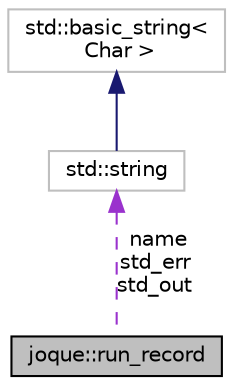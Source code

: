 digraph "joque::run_record"
{
 // LATEX_PDF_SIZE
  edge [fontname="Helvetica",fontsize="10",labelfontname="Helvetica",labelfontsize="10"];
  node [fontname="Helvetica",fontsize="10",shape=record];
  Node1 [label="joque::run_record",height=0.2,width=0.4,color="black", fillcolor="grey75", style="filled", fontcolor="black",tooltip="Record storing information about a run of one task, produced during single execution once for each ta..."];
  Node2 -> Node1 [dir="back",color="darkorchid3",fontsize="10",style="dashed",label=" name\nstd_err\nstd_out" ,fontname="Helvetica"];
  Node2 [label="std::string",height=0.2,width=0.4,color="grey75", fillcolor="white", style="filled",tooltip=" "];
  Node3 -> Node2 [dir="back",color="midnightblue",fontsize="10",style="solid",fontname="Helvetica"];
  Node3 [label="std::basic_string\<\l Char \>",height=0.2,width=0.4,color="grey75", fillcolor="white", style="filled",tooltip=" "];
}
